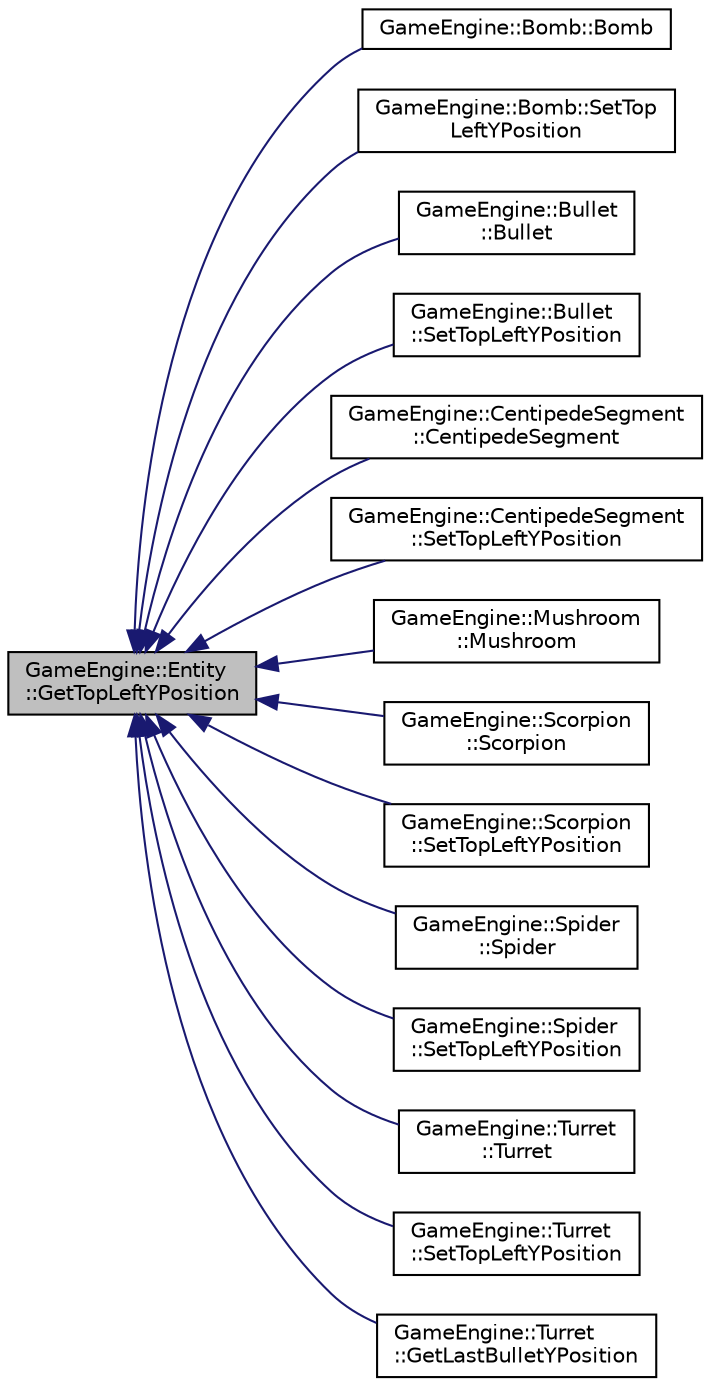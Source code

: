 digraph "GameEngine::Entity::GetTopLeftYPosition"
{
  edge [fontname="Helvetica",fontsize="10",labelfontname="Helvetica",labelfontsize="10"];
  node [fontname="Helvetica",fontsize="10",shape=record];
  rankdir="LR";
  Node30 [label="GameEngine::Entity\l::GetTopLeftYPosition",height=0.2,width=0.4,color="black", fillcolor="grey75", style="filled", fontcolor="black"];
  Node30 -> Node31 [dir="back",color="midnightblue",fontsize="10",style="solid",fontname="Helvetica"];
  Node31 [label="GameEngine::Bomb::Bomb",height=0.2,width=0.4,color="black", fillcolor="white", style="filled",URL="$class_game_engine_1_1_bomb.html#ab1bfbb03c3ccfc5dc8f2c6a0bede4d6d",tooltip="Bomb Constructor. Sets Bomb object&#39;s top left x and y position, center x and y position, and default direction of movement to Direction::HOVER. "];
  Node30 -> Node32 [dir="back",color="midnightblue",fontsize="10",style="solid",fontname="Helvetica"];
  Node32 [label="GameEngine::Bomb::SetTop\lLeftYPosition",height=0.2,width=0.4,color="black", fillcolor="white", style="filled",URL="$class_game_engine_1_1_bomb.html#ac760c90eac9b69fe4e7898093927545b",tooltip="Sets the top left y position of the object. Sets the center y position of the object based on the siz..."];
  Node30 -> Node33 [dir="back",color="midnightblue",fontsize="10",style="solid",fontname="Helvetica"];
  Node33 [label="GameEngine::Bullet\l::Bullet",height=0.2,width=0.4,color="black", fillcolor="white", style="filled",URL="$class_game_engine_1_1_bullet.html#a72e23e30525daef9b0681e411befa0d7",tooltip="Bullet class constructor. Sets Bomb object&#39;s top left x and y position, center x and y position..."];
  Node30 -> Node34 [dir="back",color="midnightblue",fontsize="10",style="solid",fontname="Helvetica"];
  Node34 [label="GameEngine::Bullet\l::SetTopLeftYPosition",height=0.2,width=0.4,color="black", fillcolor="white", style="filled",URL="$class_game_engine_1_1_bullet.html#a612cb3cfe69f44a48148230ac6b389ce",tooltip="Sets the top left y position of the object. Sets the center y position of the object based on the siz..."];
  Node30 -> Node35 [dir="back",color="midnightblue",fontsize="10",style="solid",fontname="Helvetica"];
  Node35 [label="GameEngine::CentipedeSegment\l::CentipedeSegment",height=0.2,width=0.4,color="black", fillcolor="white", style="filled",URL="$class_game_engine_1_1_centipede_segment.html#a61e141b63635ba012c3d060a8f748c5f",tooltip="CentipedeSegment Constructor. Sets object&#39;s top left x and y position, center x and y position..."];
  Node30 -> Node36 [dir="back",color="midnightblue",fontsize="10",style="solid",fontname="Helvetica"];
  Node36 [label="GameEngine::CentipedeSegment\l::SetTopLeftYPosition",height=0.2,width=0.4,color="black", fillcolor="white", style="filled",URL="$class_game_engine_1_1_centipede_segment.html#ad9b26e204f5f017565cebf5abf4b7fc4",tooltip="Sets the top left y position of the object. Sets the center y position of the object based on the siz..."];
  Node30 -> Node37 [dir="back",color="midnightblue",fontsize="10",style="solid",fontname="Helvetica"];
  Node37 [label="GameEngine::Mushroom\l::Mushroom",height=0.2,width=0.4,color="black", fillcolor="white", style="filled",URL="$class_game_engine_1_1_mushroom.html#a1b3a0f1ddef85fa15b575f1128433874",tooltip="Mushroom Constructor. Sets Mushroom object&#39;s top left x and y position, center x and y position..."];
  Node30 -> Node38 [dir="back",color="midnightblue",fontsize="10",style="solid",fontname="Helvetica"];
  Node38 [label="GameEngine::Scorpion\l::Scorpion",height=0.2,width=0.4,color="black", fillcolor="white", style="filled",URL="$class_game_engine_1_1_scorpion.html#a2580f912c363422fb77a00b5b54794b5",tooltip="Scorpion Constructor. Sets top left x and y position, and center x and y positions to default values..."];
  Node30 -> Node39 [dir="back",color="midnightblue",fontsize="10",style="solid",fontname="Helvetica"];
  Node39 [label="GameEngine::Scorpion\l::SetTopLeftYPosition",height=0.2,width=0.4,color="black", fillcolor="white", style="filled",URL="$class_game_engine_1_1_scorpion.html#a851dee1c7439c4f91629caa38bcf4304",tooltip="Sets the top left y position of the object. Sets the center y position of the object based on the siz..."];
  Node30 -> Node40 [dir="back",color="midnightblue",fontsize="10",style="solid",fontname="Helvetica"];
  Node40 [label="GameEngine::Spider\l::Spider",height=0.2,width=0.4,color="black", fillcolor="white", style="filled",URL="$class_game_engine_1_1_spider.html#a2de933e4240bef92416b864f7ce6b00d",tooltip="Spider Constructor. Sets top left x and y position, and center x and y positions to default values..."];
  Node30 -> Node41 [dir="back",color="midnightblue",fontsize="10",style="solid",fontname="Helvetica"];
  Node41 [label="GameEngine::Spider\l::SetTopLeftYPosition",height=0.2,width=0.4,color="black", fillcolor="white", style="filled",URL="$class_game_engine_1_1_spider.html#a4095a08be68680e9c94038e8083619ca",tooltip="Sets the top left y position of the object. Sets the center y position of the object based on the siz..."];
  Node30 -> Node42 [dir="back",color="midnightblue",fontsize="10",style="solid",fontname="Helvetica"];
  Node42 [label="GameEngine::Turret\l::Turret",height=0.2,width=0.4,color="black", fillcolor="white", style="filled",URL="$class_game_engine_1_1_turret.html#abf68e0eb749b005d1157e2f7755dcc64",tooltip="Turret Constructor. Spawns Turret. Sets Turret to default x and y position. "];
  Node30 -> Node43 [dir="back",color="midnightblue",fontsize="10",style="solid",fontname="Helvetica"];
  Node43 [label="GameEngine::Turret\l::SetTopLeftYPosition",height=0.2,width=0.4,color="black", fillcolor="white", style="filled",URL="$class_game_engine_1_1_turret.html#af85b2bf0ab6916794f10f7a34ab0bdc3",tooltip="Sets the top left y position of the object. Sets the center y position of the object based on the siz..."];
  Node30 -> Node44 [dir="back",color="midnightblue",fontsize="10",style="solid",fontname="Helvetica"];
  Node44 [label="GameEngine::Turret\l::GetLastBulletYPosition",height=0.2,width=0.4,color="black", fillcolor="white", style="filled",URL="$class_game_engine_1_1_turret.html#a379342e89b8734996c4d9d75af5e045b",tooltip="Returns the y position of the top left corner of the most recently fired bullet. "];
}
